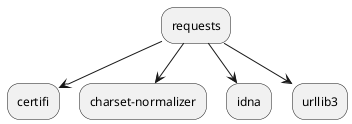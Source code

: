 @startuml
requests --> certifi
requests --> charset-normalizer
requests --> idna
requests --> urllib3
@enduml